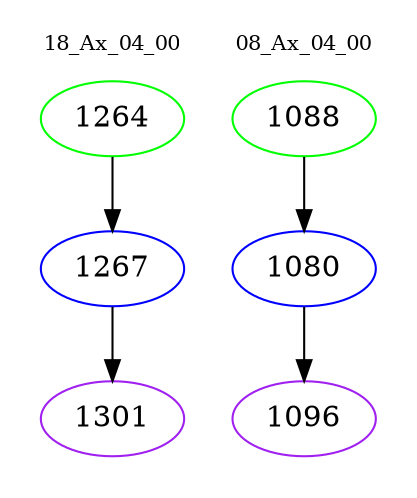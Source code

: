 digraph{
subgraph cluster_0 {
color = white
label = "18_Ax_04_00";
fontsize=10;
T0_1264 [label="1264", color="green"]
T0_1264 -> T0_1267 [color="black"]
T0_1267 [label="1267", color="blue"]
T0_1267 -> T0_1301 [color="black"]
T0_1301 [label="1301", color="purple"]
}
subgraph cluster_1 {
color = white
label = "08_Ax_04_00";
fontsize=10;
T1_1088 [label="1088", color="green"]
T1_1088 -> T1_1080 [color="black"]
T1_1080 [label="1080", color="blue"]
T1_1080 -> T1_1096 [color="black"]
T1_1096 [label="1096", color="purple"]
}
}
